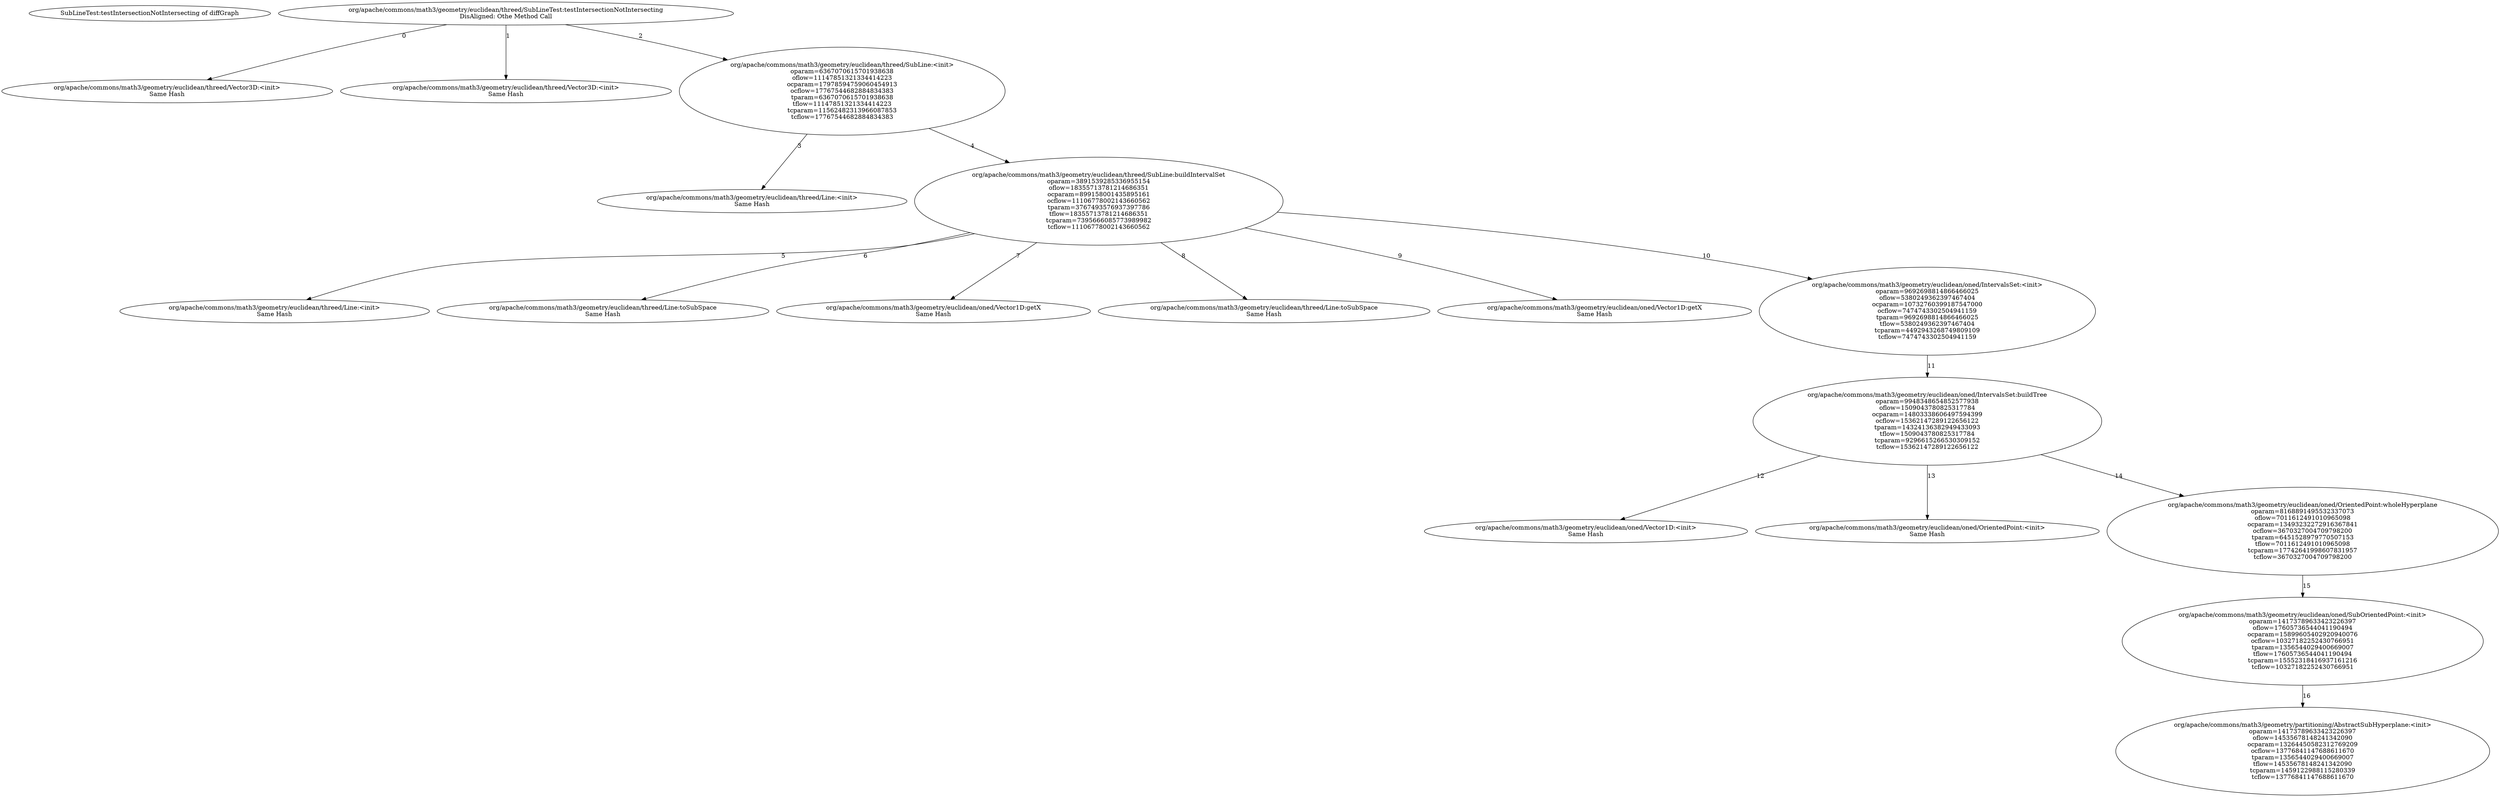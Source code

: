 digraph G {
0[label="SubLineTest:testIntersectionNotIntersecting of diffGraph"];
1[label="org/apache/commons/math3/geometry/euclidean/threed/SubLineTest:testIntersectionNotIntersecting
DisAligned: Othe Method Call"];
2[label="org/apache/commons/math3/geometry/euclidean/threed/Vector3D:<init>
Same Hash"];
3[label="org/apache/commons/math3/geometry/euclidean/threed/Vector3D:<init>
Same Hash"];
4[label="org/apache/commons/math3/geometry/euclidean/threed/SubLine:<init>
oparam=6367070615701938638
oflow=11147851321334414223
ocparam=17978594759060454913
ocflow=17767544682884834383
tparam=6367070615701938638
tflow=11147851321334414223
tcparam=11562482313966087853
tcflow=17767544682884834383"];
5[label="org/apache/commons/math3/geometry/euclidean/threed/Line:<init>
Same Hash"];
6[label="org/apache/commons/math3/geometry/euclidean/threed/SubLine:buildIntervalSet
oparam=3891539285336955154
oflow=18355713781214686351
ocparam=899158001435895161
ocflow=11106778002143660562
tparam=3767493576937397786
tflow=18355713781214686351
tcparam=7395666085773989982
tcflow=11106778002143660562"];
7[label="org/apache/commons/math3/geometry/euclidean/threed/Line:<init>
Same Hash"];
8[label="org/apache/commons/math3/geometry/euclidean/threed/Line:toSubSpace
Same Hash"];
9[label="org/apache/commons/math3/geometry/euclidean/oned/Vector1D:getX
Same Hash"];
10[label="org/apache/commons/math3/geometry/euclidean/threed/Line:toSubSpace
Same Hash"];
11[label="org/apache/commons/math3/geometry/euclidean/oned/Vector1D:getX
Same Hash"];
12[label="org/apache/commons/math3/geometry/euclidean/oned/IntervalsSet:<init>
oparam=9692698814866466025
oflow=5380249362397467404
ocparam=10732760399187547000
ocflow=7474743302504941159
tparam=9692698814866466025
tflow=5380249362397467404
tcparam=4492943268749809109
tcflow=7474743302504941159"];
13[label="org/apache/commons/math3/geometry/euclidean/oned/IntervalsSet:buildTree
oparam=9948348654852577938
oflow=1509043780825317784
ocparam=14803338606497594399
ocflow=15362147289122656122
tparam=14324136382949433093
tflow=1509043780825317784
tcparam=9296615266530309152
tcflow=15362147289122656122"];
14[label="org/apache/commons/math3/geometry/euclidean/oned/Vector1D:<init>
Same Hash"];
15[label="org/apache/commons/math3/geometry/euclidean/oned/OrientedPoint:<init>
Same Hash"];
16[label="org/apache/commons/math3/geometry/euclidean/oned/OrientedPoint:wholeHyperplane
oparam=8168891495532337073
oflow=7011612491010965098
ocparam=13493232272916367841
ocflow=3670327004709798200
tparam=6451528979770507153
tflow=7011612491010965098
tcparam=17742641998607831957
tcflow=3670327004709798200"];
17[label="org/apache/commons/math3/geometry/euclidean/oned/SubOrientedPoint:<init>
oparam=14173789633423226397
oflow=17605736544041190494
ocparam=15899605402920940076
ocflow=10327182252430766951
tparam=1356544029400669007
tflow=17605736544041190494
tcparam=15552318416937161216
tcflow=10327182252430766951"];
18[label="org/apache/commons/math3/geometry/partitioning/AbstractSubHyperplane:<init>
oparam=14173789633423226397
oflow=14535678148241342090
ocparam=13264450582312769209
ocflow=13776841147688611670
tparam=1356544029400669007
tflow=14535678148241342090
tcparam=1459122988115280339
tcflow=13776841147688611670"];
1->2 [label=0];
1->3 [label=1];
1->4 [label=2];
4->5 [label=3];
4->6 [label=4];
6->7 [label=5];
6->8 [label=6];
6->9 [label=7];
6->10 [label=8];
6->11 [label=9];
6->12 [label=10];
12->13 [label=11];
13->14 [label=12];
13->15 [label=13];
13->16 [label=14];
16->17 [label=15];
17->18 [label=16];
}
